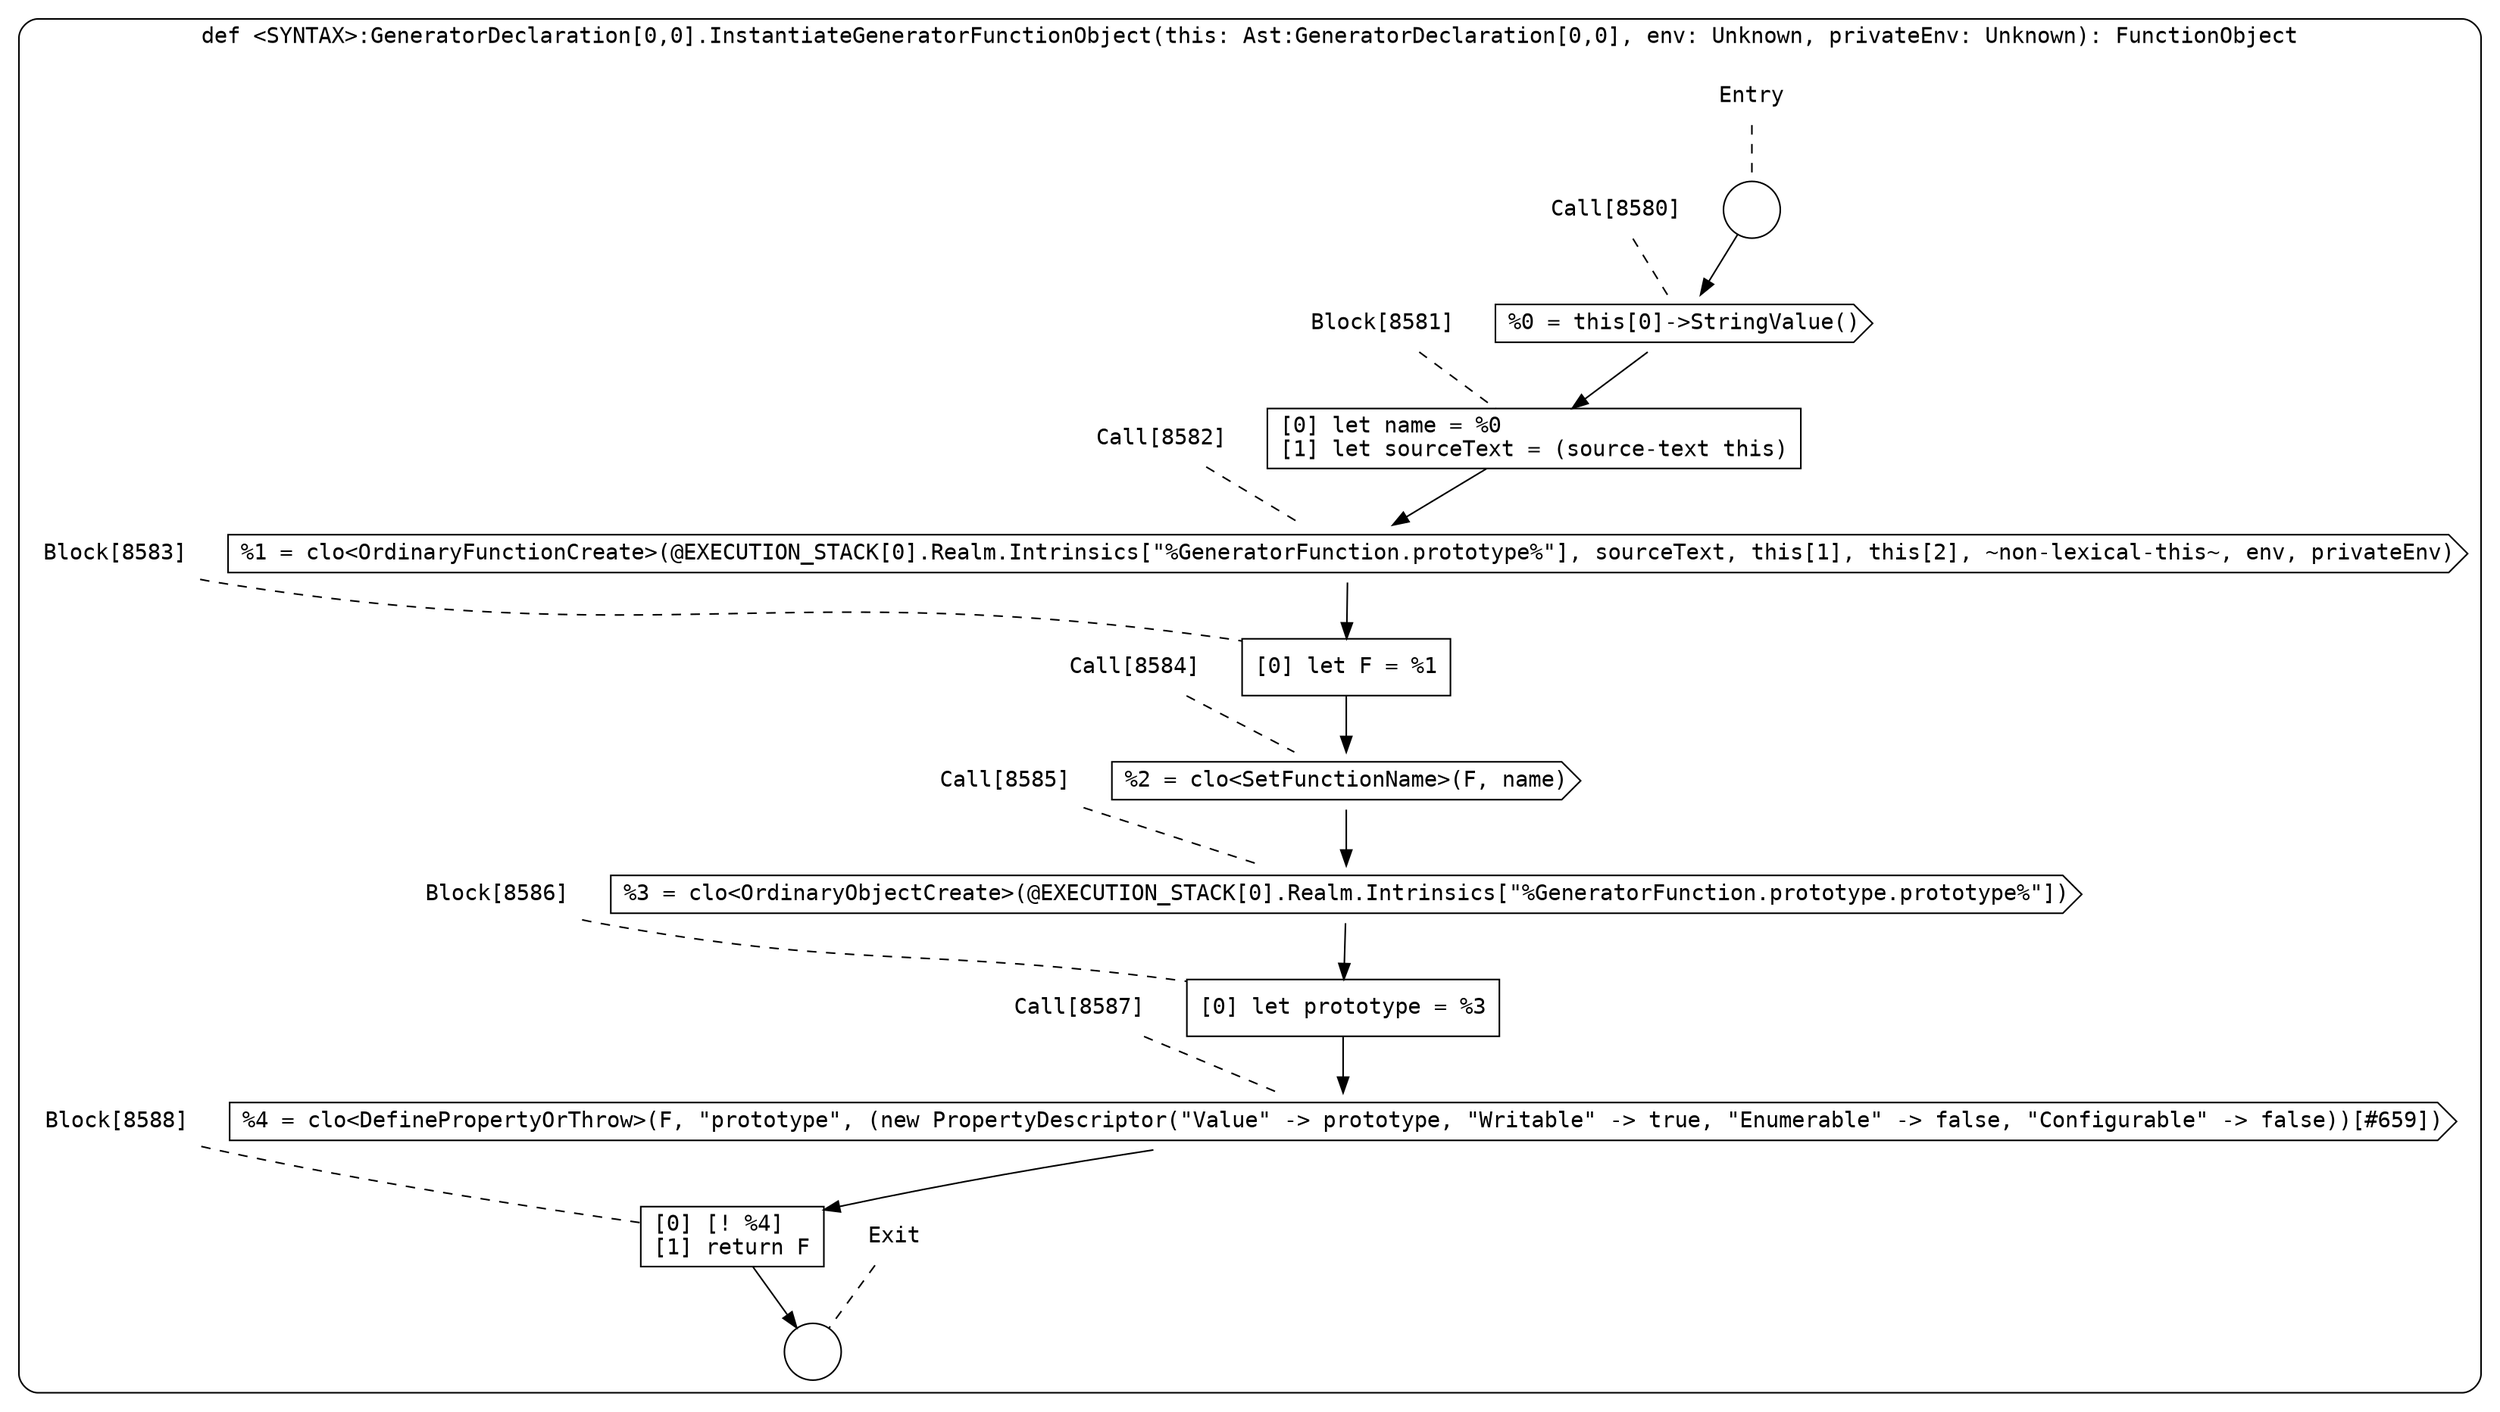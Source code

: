 digraph {
  graph [fontname = "Consolas"]
  node [fontname = "Consolas"]
  edge [fontname = "Consolas"]
  subgraph cluster1601 {
    label = "def <SYNTAX>:GeneratorDeclaration[0,0].InstantiateGeneratorFunctionObject(this: Ast:GeneratorDeclaration[0,0], env: Unknown, privateEnv: Unknown): FunctionObject"
    style = rounded
    cluster1601_entry_name [shape=none, label=<<font color="black">Entry</font>>]
    cluster1601_entry_name -> cluster1601_entry [arrowhead=none, color="black", style=dashed]
    cluster1601_entry [shape=circle label=" " color="black" fillcolor="white" style=filled]
    cluster1601_entry -> node8580 [color="black"]
    cluster1601_exit_name [shape=none, label=<<font color="black">Exit</font>>]
    cluster1601_exit_name -> cluster1601_exit [arrowhead=none, color="black", style=dashed]
    cluster1601_exit [shape=circle label=" " color="black" fillcolor="white" style=filled]
    node8580_name [shape=none, label=<<font color="black">Call[8580]</font>>]
    node8580_name -> node8580 [arrowhead=none, color="black", style=dashed]
    node8580 [shape=cds, label=<<font color="black">%0 = this[0]-&gt;StringValue()</font>> color="black" fillcolor="white", style=filled]
    node8580 -> node8581 [color="black"]
    node8581_name [shape=none, label=<<font color="black">Block[8581]</font>>]
    node8581_name -> node8581 [arrowhead=none, color="black", style=dashed]
    node8581 [shape=box, label=<<font color="black">[0] let name = %0<BR ALIGN="LEFT"/>[1] let sourceText = (source-text this)<BR ALIGN="LEFT"/></font>> color="black" fillcolor="white", style=filled]
    node8581 -> node8582 [color="black"]
    node8582_name [shape=none, label=<<font color="black">Call[8582]</font>>]
    node8582_name -> node8582 [arrowhead=none, color="black", style=dashed]
    node8582 [shape=cds, label=<<font color="black">%1 = clo&lt;OrdinaryFunctionCreate&gt;(@EXECUTION_STACK[0].Realm.Intrinsics[&quot;%GeneratorFunction.prototype%&quot;], sourceText, this[1], this[2], ~non-lexical-this~, env, privateEnv)</font>> color="black" fillcolor="white", style=filled]
    node8582 -> node8583 [color="black"]
    node8583_name [shape=none, label=<<font color="black">Block[8583]</font>>]
    node8583_name -> node8583 [arrowhead=none, color="black", style=dashed]
    node8583 [shape=box, label=<<font color="black">[0] let F = %1<BR ALIGN="LEFT"/></font>> color="black" fillcolor="white", style=filled]
    node8583 -> node8584 [color="black"]
    node8584_name [shape=none, label=<<font color="black">Call[8584]</font>>]
    node8584_name -> node8584 [arrowhead=none, color="black", style=dashed]
    node8584 [shape=cds, label=<<font color="black">%2 = clo&lt;SetFunctionName&gt;(F, name)</font>> color="black" fillcolor="white", style=filled]
    node8584 -> node8585 [color="black"]
    node8585_name [shape=none, label=<<font color="black">Call[8585]</font>>]
    node8585_name -> node8585 [arrowhead=none, color="black", style=dashed]
    node8585 [shape=cds, label=<<font color="black">%3 = clo&lt;OrdinaryObjectCreate&gt;(@EXECUTION_STACK[0].Realm.Intrinsics[&quot;%GeneratorFunction.prototype.prototype%&quot;])</font>> color="black" fillcolor="white", style=filled]
    node8585 -> node8586 [color="black"]
    node8586_name [shape=none, label=<<font color="black">Block[8586]</font>>]
    node8586_name -> node8586 [arrowhead=none, color="black", style=dashed]
    node8586 [shape=box, label=<<font color="black">[0] let prototype = %3<BR ALIGN="LEFT"/></font>> color="black" fillcolor="white", style=filled]
    node8586 -> node8587 [color="black"]
    node8587_name [shape=none, label=<<font color="black">Call[8587]</font>>]
    node8587_name -> node8587 [arrowhead=none, color="black", style=dashed]
    node8587 [shape=cds, label=<<font color="black">%4 = clo&lt;DefinePropertyOrThrow&gt;(F, &quot;prototype&quot;, (new PropertyDescriptor(&quot;Value&quot; -&gt; prototype, &quot;Writable&quot; -&gt; true, &quot;Enumerable&quot; -&gt; false, &quot;Configurable&quot; -&gt; false))[#659])</font>> color="black" fillcolor="white", style=filled]
    node8587 -> node8588 [color="black"]
    node8588_name [shape=none, label=<<font color="black">Block[8588]</font>>]
    node8588_name -> node8588 [arrowhead=none, color="black", style=dashed]
    node8588 [shape=box, label=<<font color="black">[0] [! %4]<BR ALIGN="LEFT"/>[1] return F<BR ALIGN="LEFT"/></font>> color="black" fillcolor="white", style=filled]
    node8588 -> cluster1601_exit [color="black"]
  }
}